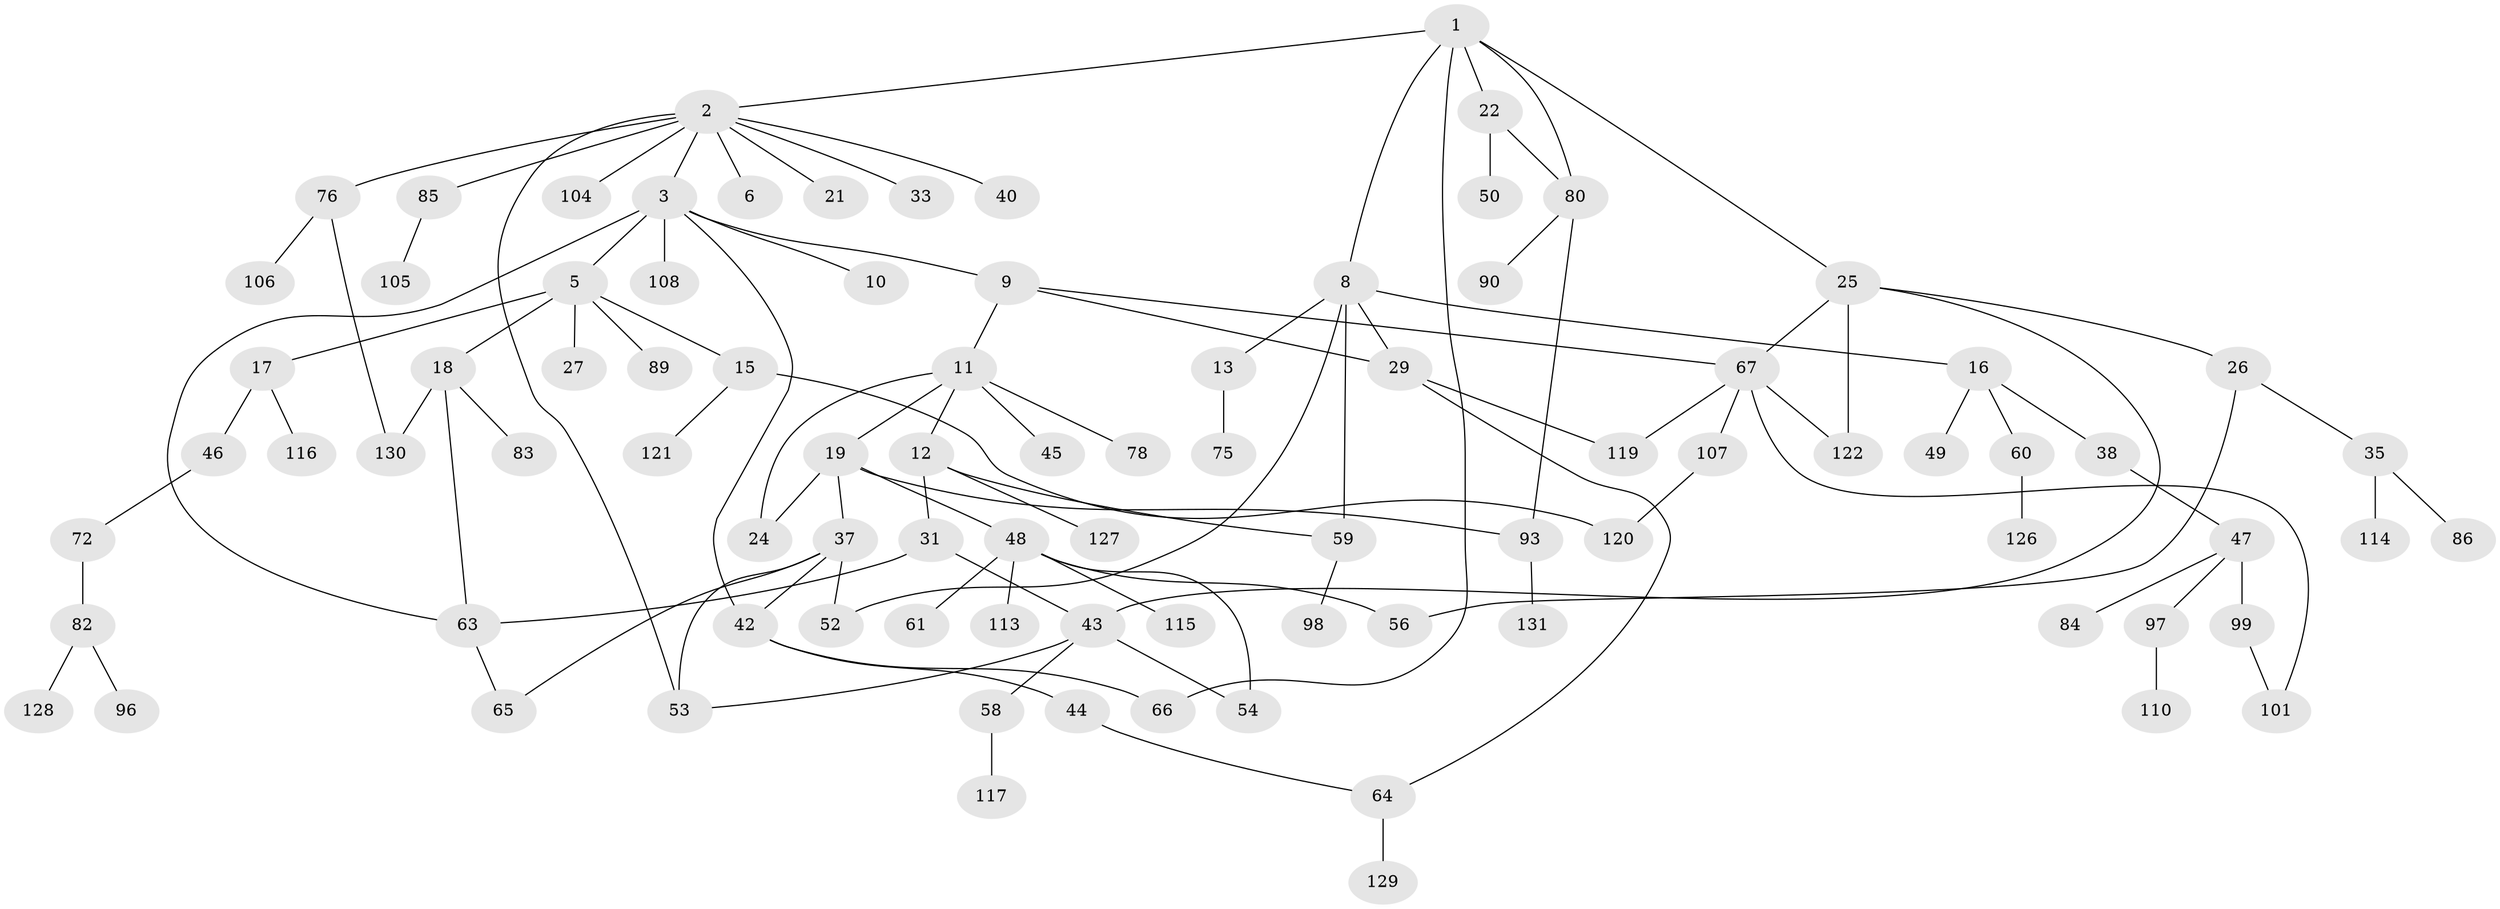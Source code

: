 // Generated by graph-tools (version 1.1) at 2025/23/03/03/25 07:23:31]
// undirected, 90 vertices, 112 edges
graph export_dot {
graph [start="1"]
  node [color=gray90,style=filled];
  1 [super="+4"];
  2 [super="+20"];
  3 [super="+79"];
  5 [super="+7"];
  6 [super="+36"];
  8 [super="+14"];
  9 [super="+95"];
  10 [super="+23"];
  11 [super="+39"];
  12 [super="+68"];
  13;
  15 [super="+55"];
  16 [super="+34"];
  17 [super="+102"];
  18 [super="+71"];
  19 [super="+112"];
  21 [super="+118"];
  22 [super="+28"];
  24 [super="+62"];
  25;
  26 [super="+30"];
  27;
  29 [super="+32"];
  31;
  33;
  35 [super="+41"];
  37;
  38;
  40 [super="+91"];
  42;
  43;
  44 [super="+92"];
  45 [super="+51"];
  46;
  47 [super="+57"];
  48 [super="+77"];
  49;
  50;
  52 [super="+73"];
  53 [super="+109"];
  54;
  56 [super="+124"];
  58;
  59 [super="+69"];
  60 [super="+125"];
  61;
  63 [super="+74"];
  64 [super="+94"];
  65;
  66 [super="+70"];
  67 [super="+81"];
  72;
  75;
  76 [super="+103"];
  78;
  80 [super="+87"];
  82 [super="+88"];
  83 [super="+100"];
  84;
  85 [super="+111"];
  86;
  89;
  90;
  93;
  96;
  97;
  98;
  99;
  101;
  104;
  105;
  106;
  107;
  108 [super="+123"];
  110;
  113;
  114;
  115;
  116;
  117;
  119;
  120;
  121;
  122;
  126;
  127;
  128;
  129;
  130;
  131;
  1 -- 2;
  1 -- 8;
  1 -- 22;
  1 -- 25;
  1 -- 80;
  1 -- 66;
  2 -- 3;
  2 -- 6;
  2 -- 40;
  2 -- 76;
  2 -- 33;
  2 -- 85;
  2 -- 21;
  2 -- 104;
  2 -- 53;
  3 -- 5;
  3 -- 9;
  3 -- 10;
  3 -- 108;
  3 -- 63;
  3 -- 42;
  5 -- 15;
  5 -- 27;
  5 -- 89;
  5 -- 18;
  5 -- 17;
  8 -- 13;
  8 -- 16;
  8 -- 59;
  8 -- 52;
  8 -- 29;
  9 -- 11;
  9 -- 29;
  9 -- 67;
  11 -- 12;
  11 -- 19;
  11 -- 45;
  11 -- 24;
  11 -- 78;
  12 -- 31;
  12 -- 59;
  12 -- 127;
  13 -- 75;
  15 -- 120;
  15 -- 121;
  16 -- 49;
  16 -- 60;
  16 -- 38;
  17 -- 46;
  17 -- 116;
  18 -- 83;
  18 -- 130;
  18 -- 63;
  19 -- 24;
  19 -- 37;
  19 -- 48;
  19 -- 93;
  22 -- 50;
  22 -- 80;
  25 -- 26;
  25 -- 43;
  25 -- 67;
  25 -- 122;
  26 -- 56;
  26 -- 35;
  29 -- 64;
  29 -- 119;
  31 -- 63;
  31 -- 43;
  35 -- 86;
  35 -- 114;
  37 -- 42;
  37 -- 65;
  37 -- 53;
  37 -- 52;
  38 -- 47;
  42 -- 44;
  42 -- 66;
  43 -- 53;
  43 -- 54;
  43 -- 58;
  44 -- 64;
  46 -- 72;
  47 -- 84;
  47 -- 97;
  47 -- 99;
  48 -- 61;
  48 -- 113;
  48 -- 115;
  48 -- 56;
  48 -- 54;
  58 -- 117;
  59 -- 98;
  60 -- 126;
  63 -- 65;
  64 -- 129;
  67 -- 119;
  67 -- 101;
  67 -- 122;
  67 -- 107;
  72 -- 82;
  76 -- 130;
  76 -- 106;
  80 -- 90;
  80 -- 93;
  82 -- 96;
  82 -- 128;
  85 -- 105;
  93 -- 131;
  97 -- 110;
  99 -- 101;
  107 -- 120;
}
